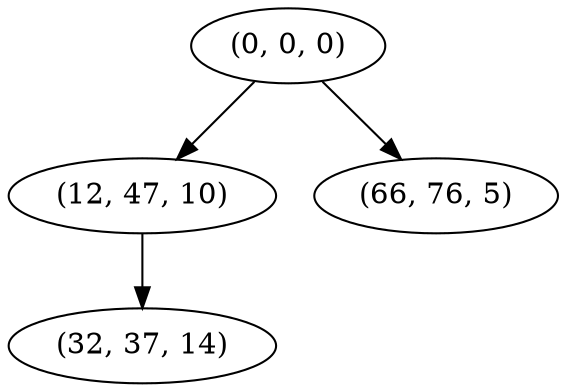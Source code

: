 digraph tree {
    "(0, 0, 0)";
    "(12, 47, 10)";
    "(32, 37, 14)";
    "(66, 76, 5)";
    "(0, 0, 0)" -> "(12, 47, 10)";
    "(0, 0, 0)" -> "(66, 76, 5)";
    "(12, 47, 10)" -> "(32, 37, 14)";
}
